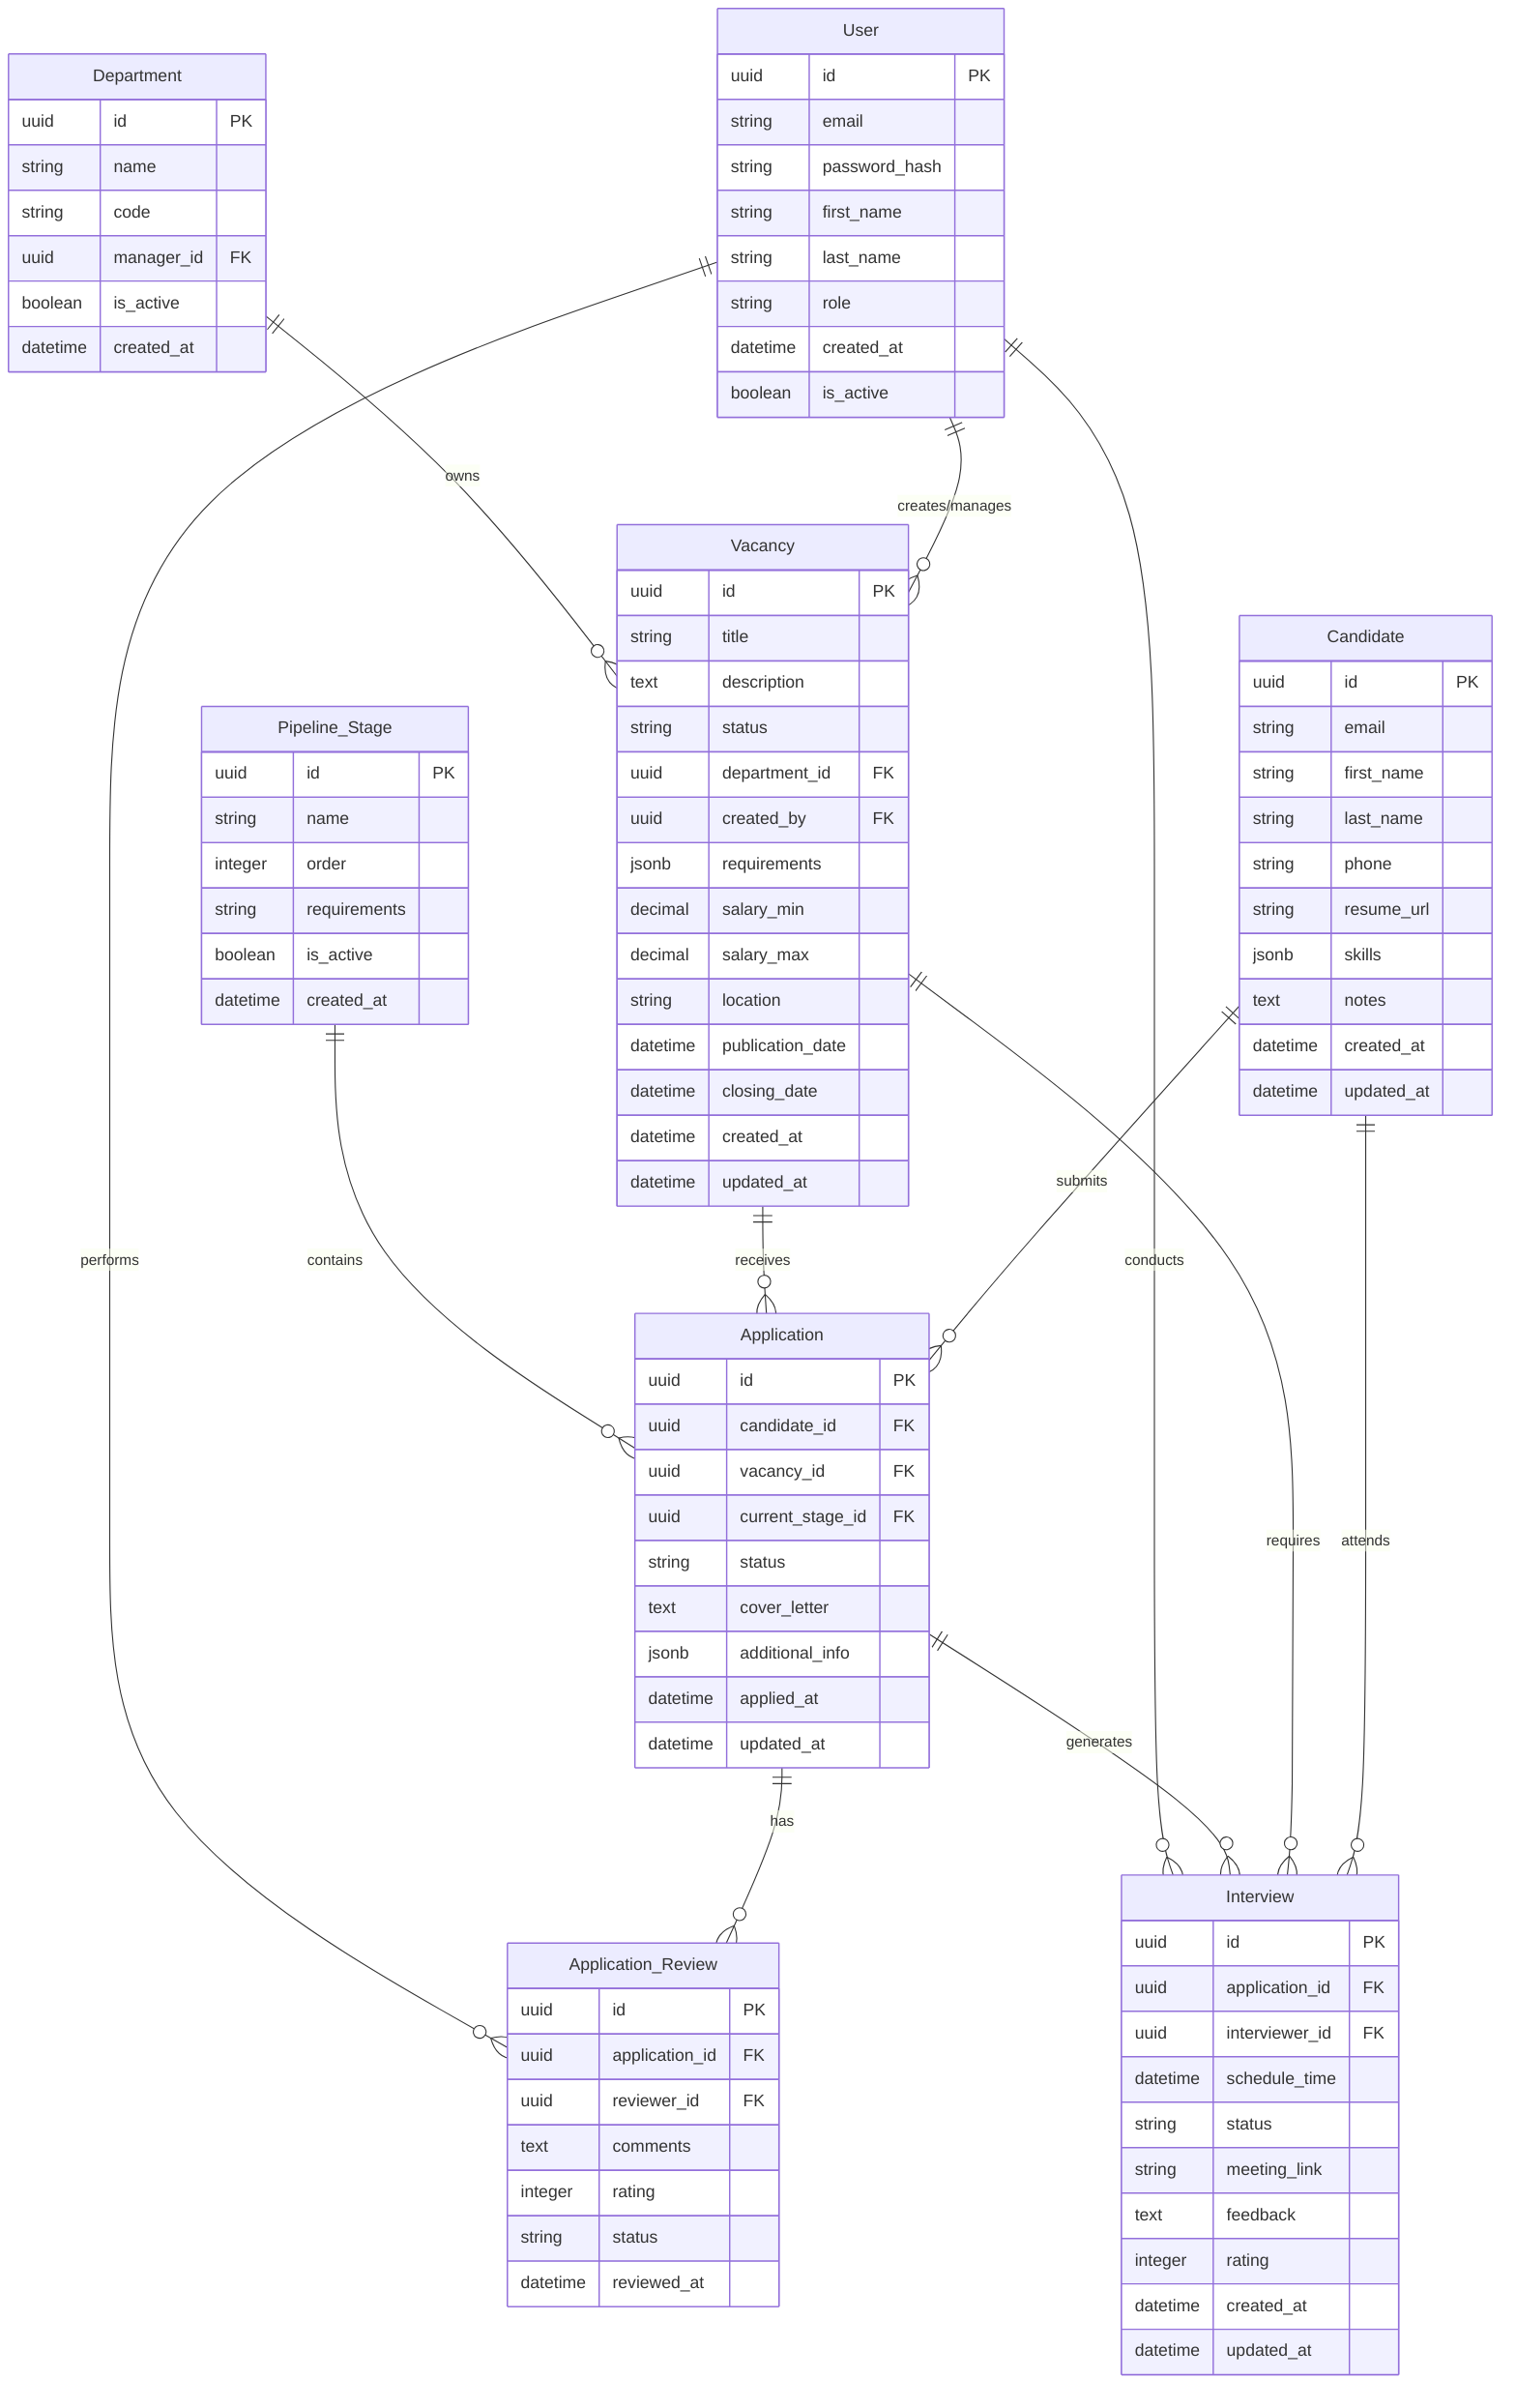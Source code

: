 erDiagram
    %% Entidades Base (Izquierda)
    Department ||--o{ Vacancy : owns
    User ||--o{ Vacancy : "creates/manages"
    User ||--o{ Application_Review : "performs"
    User ||--o{ Interview : "conducts"
    Pipeline_Stage ||--o{ Application : contains

    %% Entidades de Proceso (Centro)
    Vacancy ||--o{ Application : receives
    Candidate ||--o{ Application : submits

    %% Entidades de Seguimiento (Derecha)
    Application ||--o{ Application_Review : has
    Application ||--o{ Interview : generates
    Vacancy ||--o{ Interview : requires
    Candidate ||--o{ Interview : attends

    Department {
        uuid id PK
        string name
        string code
        uuid manager_id FK
        boolean is_active
        datetime created_at
    }

    User {
        uuid id PK
        string email
        string password_hash
        string first_name
        string last_name
        string role
        datetime created_at
        boolean is_active
    }

    Pipeline_Stage {
        uuid id PK
        string name
        integer order
        string requirements
        boolean is_active
        datetime created_at
    }

    Vacancy {
        uuid id PK
        string title
        text description
        string status
        uuid department_id FK
        uuid created_by FK
        jsonb requirements
        decimal salary_min
        decimal salary_max
        string location
        datetime publication_date
        datetime closing_date
        datetime created_at
        datetime updated_at
    }

    Candidate {
        uuid id PK
        string email
        string first_name
        string last_name
        string phone
        string resume_url
        jsonb skills
        text notes
        datetime created_at
        datetime updated_at
    }

    Application {
        uuid id PK
        uuid candidate_id FK
        uuid vacancy_id FK
        uuid current_stage_id FK
        string status
        text cover_letter
        jsonb additional_info
        datetime applied_at
        datetime updated_at
    }

    Application_Review {
        uuid id PK
        uuid application_id FK
        uuid reviewer_id FK
        text comments
        integer rating
        string status
        datetime reviewed_at
    }

    Interview {
        uuid id PK
        uuid application_id FK
        uuid interviewer_id FK
        datetime schedule_time
        string status
        string meeting_link
        text feedback
        integer rating
        datetime created_at
        datetime updated_at
    }